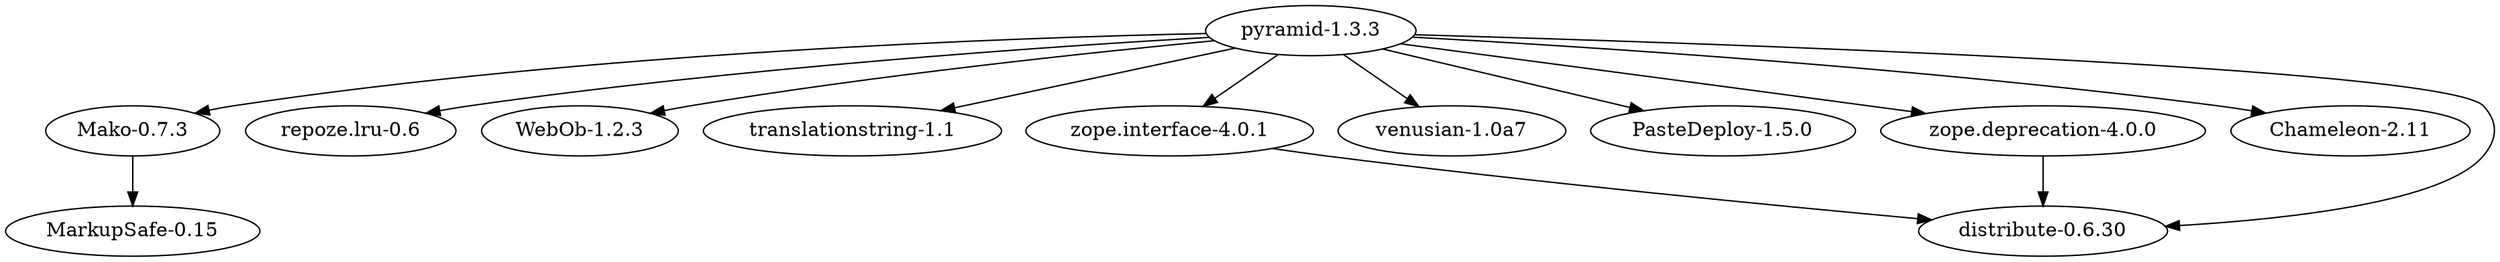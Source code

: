 strict digraph G {
"pyramid-1.3.3";
"distribute-0.6.30";
"repoze.lru-0.6";
"WebOb-1.2.3";
"translationstring-1.1";
"Mako-0.7.3";
"venusian-1.0a7";
"PasteDeploy-1.5.0";
"zope.interface-4.0.1";
"Chameleon-2.11";
"zope.deprecation-4.0.0";
"MarkupSafe-0.15";
"pyramid-1.3.3" -> "distribute-0.6.30";
"pyramid-1.3.3" -> "repoze.lru-0.6";
"pyramid-1.3.3" -> "WebOb-1.2.3";
"pyramid-1.3.3" -> "translationstring-1.1";
"pyramid-1.3.3" -> "Mako-0.7.3";
"pyramid-1.3.3" -> "venusian-1.0a7";
"pyramid-1.3.3" -> "PasteDeploy-1.5.0";
"pyramid-1.3.3" -> "zope.interface-4.0.1";
"pyramid-1.3.3" -> "zope.deprecation-4.0.0";
"pyramid-1.3.3" -> "Chameleon-2.11";
"Mako-0.7.3" -> "MarkupSafe-0.15";
"zope.interface-4.0.1" -> "distribute-0.6.30";
"zope.deprecation-4.0.0" -> "distribute-0.6.30";
}
